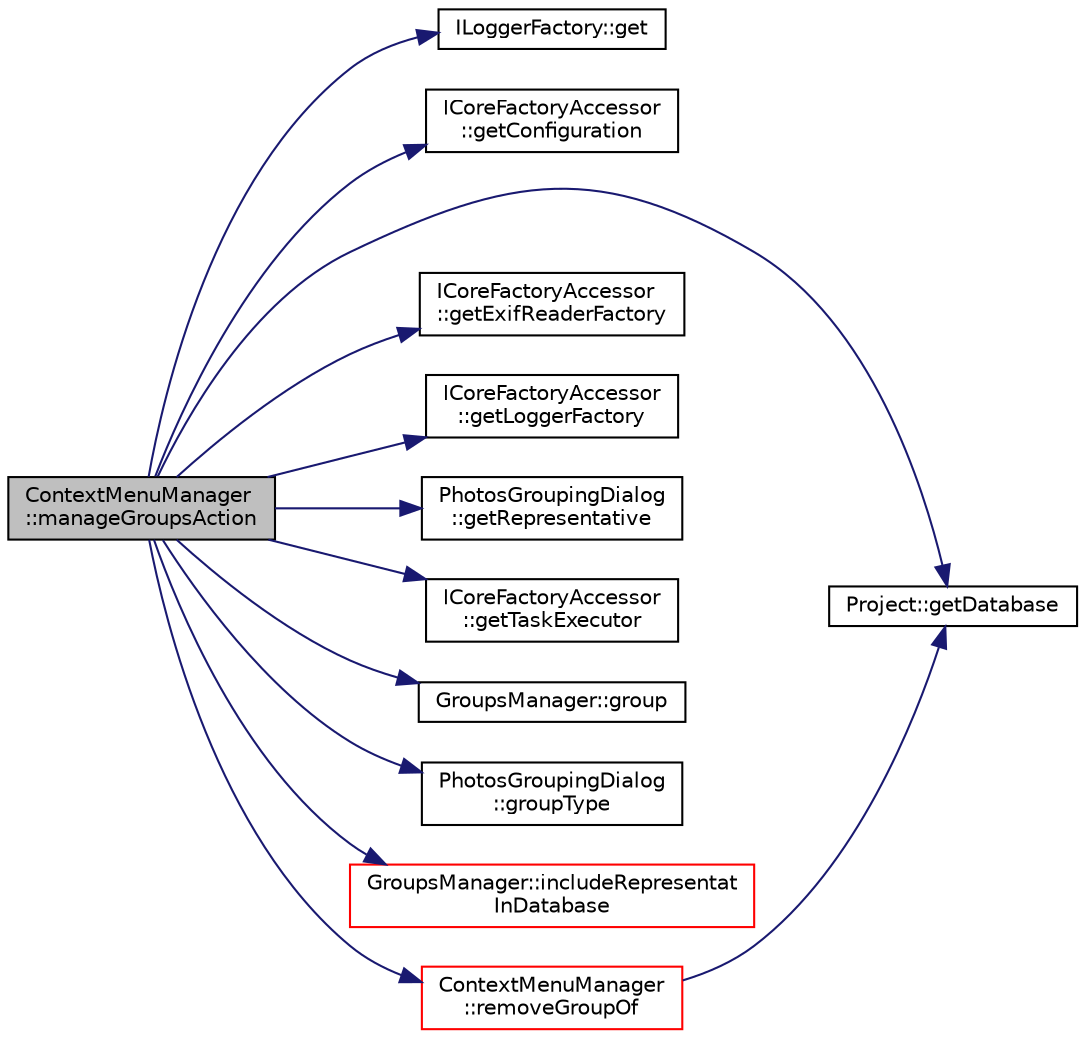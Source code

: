 digraph "ContextMenuManager::manageGroupsAction"
{
 // LATEX_PDF_SIZE
  edge [fontname="Helvetica",fontsize="10",labelfontname="Helvetica",labelfontsize="10"];
  node [fontname="Helvetica",fontsize="10",shape=record];
  rankdir="LR";
  Node1 [label="ContextMenuManager\l::manageGroupsAction",height=0.2,width=0.4,color="black", fillcolor="grey75", style="filled", fontcolor="black",tooltip=" "];
  Node1 -> Node2 [color="midnightblue",fontsize="10",style="solid",fontname="Helvetica"];
  Node2 [label="ILoggerFactory::get",height=0.2,width=0.4,color="black", fillcolor="white", style="filled",URL="$struct_i_logger_factory.html#a54070aa34fe6fd31ffced5488cf8bb51",tooltip=" "];
  Node1 -> Node3 [color="midnightblue",fontsize="10",style="solid",fontname="Helvetica"];
  Node3 [label="ICoreFactoryAccessor\l::getConfiguration",height=0.2,width=0.4,color="black", fillcolor="white", style="filled",URL="$struct_i_core_factory_accessor.html#aee224dbcac414df9c1a67c77d2ca44c6",tooltip=" "];
  Node1 -> Node4 [color="midnightblue",fontsize="10",style="solid",fontname="Helvetica"];
  Node4 [label="Project::getDatabase",height=0.2,width=0.4,color="black", fillcolor="white", style="filled",URL="$class_project.html#a6d94d817c1233702908c063886bb5701",tooltip=" "];
  Node1 -> Node5 [color="midnightblue",fontsize="10",style="solid",fontname="Helvetica"];
  Node5 [label="ICoreFactoryAccessor\l::getExifReaderFactory",height=0.2,width=0.4,color="black", fillcolor="white", style="filled",URL="$struct_i_core_factory_accessor.html#a325e239a7e6778630a062d868b385737",tooltip=" "];
  Node1 -> Node6 [color="midnightblue",fontsize="10",style="solid",fontname="Helvetica"];
  Node6 [label="ICoreFactoryAccessor\l::getLoggerFactory",height=0.2,width=0.4,color="black", fillcolor="white", style="filled",URL="$struct_i_core_factory_accessor.html#a98f398ae417428143f78ac0bbb894fe5",tooltip=" "];
  Node1 -> Node7 [color="midnightblue",fontsize="10",style="solid",fontname="Helvetica"];
  Node7 [label="PhotosGroupingDialog\l::getRepresentative",height=0.2,width=0.4,color="black", fillcolor="white", style="filled",URL="$class_photos_grouping_dialog.html#af97306eb285b83922cff475903d58097",tooltip=" "];
  Node1 -> Node8 [color="midnightblue",fontsize="10",style="solid",fontname="Helvetica"];
  Node8 [label="ICoreFactoryAccessor\l::getTaskExecutor",height=0.2,width=0.4,color="black", fillcolor="white", style="filled",URL="$struct_i_core_factory_accessor.html#a7b6e39015260976a48cb866e3794367c",tooltip=" "];
  Node1 -> Node9 [color="midnightblue",fontsize="10",style="solid",fontname="Helvetica"];
  Node9 [label="GroupsManager::group",height=0.2,width=0.4,color="black", fillcolor="white", style="filled",URL="$namespace_groups_manager.html#aedfbeedbd41e72859f20937b21e139a2",tooltip=" "];
  Node1 -> Node10 [color="midnightblue",fontsize="10",style="solid",fontname="Helvetica"];
  Node10 [label="PhotosGroupingDialog\l::groupType",height=0.2,width=0.4,color="black", fillcolor="white", style="filled",URL="$class_photos_grouping_dialog.html#a4208af7d085128a924814d92b8ebfb02",tooltip=" "];
  Node1 -> Node11 [color="midnightblue",fontsize="10",style="solid",fontname="Helvetica"];
  Node11 [label="GroupsManager::includeRepresentat\lInDatabase",height=0.2,width=0.4,color="red", fillcolor="white", style="filled",URL="$namespace_groups_manager.html#a3baf5bab2dabe71a339b37cff24b88ac",tooltip=" "];
  Node1 -> Node16 [color="midnightblue",fontsize="10",style="solid",fontname="Helvetica"];
  Node16 [label="ContextMenuManager\l::removeGroupOf",height=0.2,width=0.4,color="red", fillcolor="white", style="filled",URL="$class_context_menu_manager.html#a5db0c9d95a29a7a3b0d387a0227f8d1d",tooltip=" "];
  Node16 -> Node4 [color="midnightblue",fontsize="10",style="solid",fontname="Helvetica"];
}
